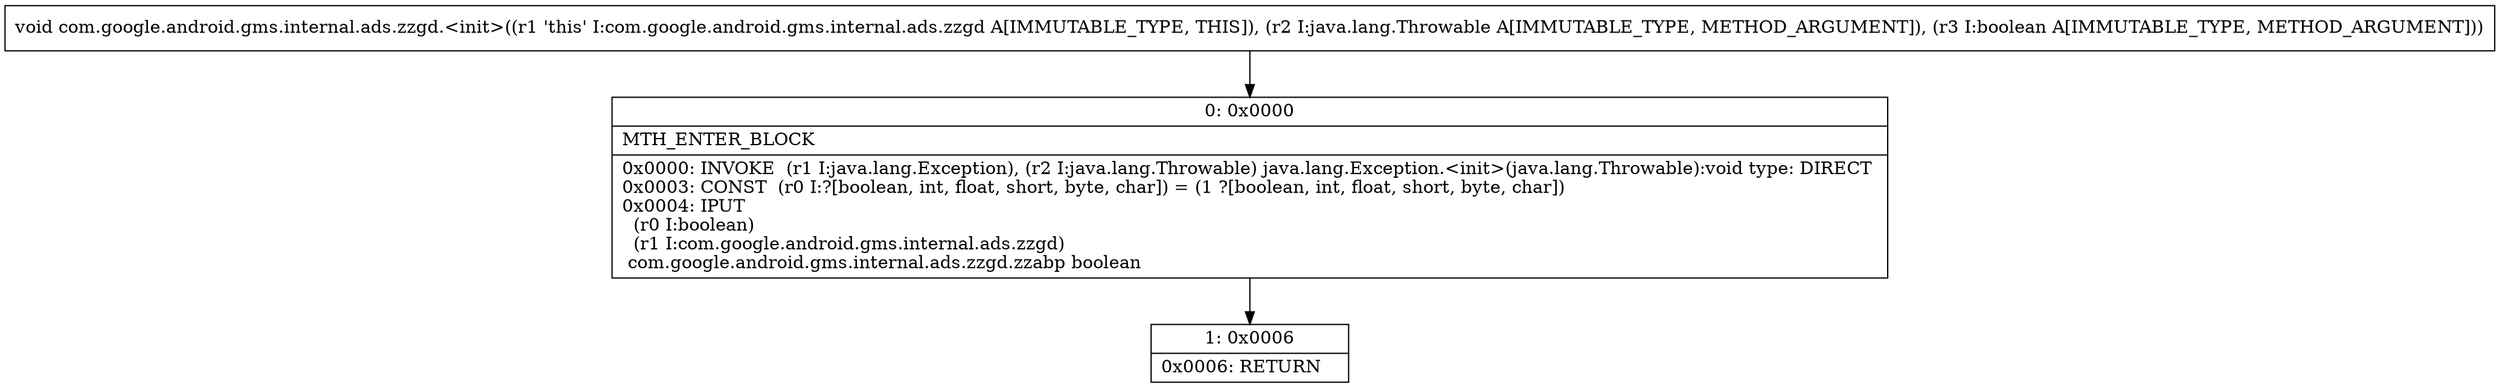 digraph "CFG forcom.google.android.gms.internal.ads.zzgd.\<init\>(Ljava\/lang\/Throwable;Z)V" {
Node_0 [shape=record,label="{0\:\ 0x0000|MTH_ENTER_BLOCK\l|0x0000: INVOKE  (r1 I:java.lang.Exception), (r2 I:java.lang.Throwable) java.lang.Exception.\<init\>(java.lang.Throwable):void type: DIRECT \l0x0003: CONST  (r0 I:?[boolean, int, float, short, byte, char]) = (1 ?[boolean, int, float, short, byte, char]) \l0x0004: IPUT  \l  (r0 I:boolean)\l  (r1 I:com.google.android.gms.internal.ads.zzgd)\l com.google.android.gms.internal.ads.zzgd.zzabp boolean \l}"];
Node_1 [shape=record,label="{1\:\ 0x0006|0x0006: RETURN   \l}"];
MethodNode[shape=record,label="{void com.google.android.gms.internal.ads.zzgd.\<init\>((r1 'this' I:com.google.android.gms.internal.ads.zzgd A[IMMUTABLE_TYPE, THIS]), (r2 I:java.lang.Throwable A[IMMUTABLE_TYPE, METHOD_ARGUMENT]), (r3 I:boolean A[IMMUTABLE_TYPE, METHOD_ARGUMENT])) }"];
MethodNode -> Node_0;
Node_0 -> Node_1;
}

